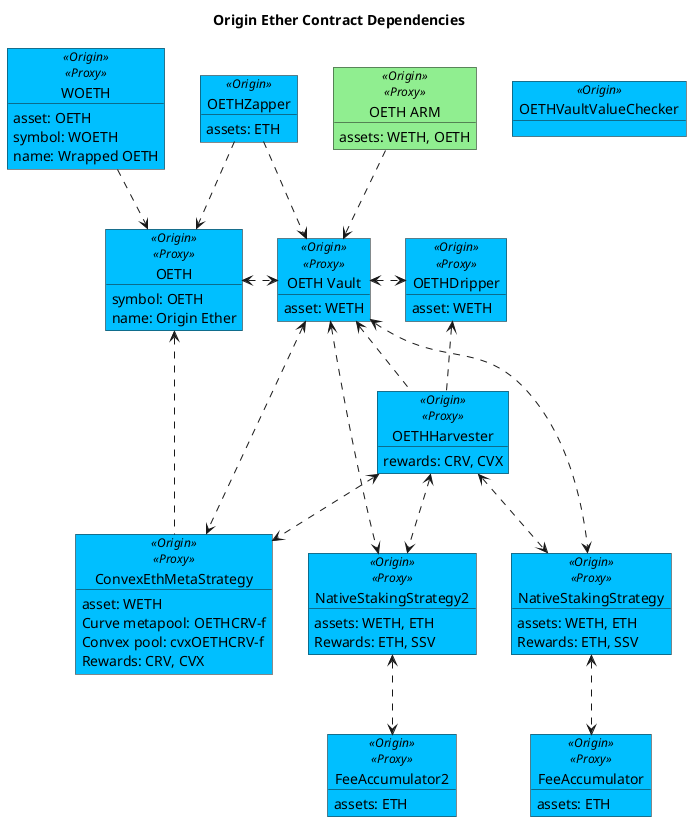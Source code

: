 @startuml

!$originColor = DeepSkyBlue
' !$originColor = WhiteSmoke
!$newColor = LightGreen
!$changedColor = Orange
!$thirdPartyColor = WhiteSmoke

' legend
' blue - Origin
' ' green - new
' ' orange - changed
' white - 3rd Party
' end legend

title "Origin Ether Contract Dependencies"

object "OETHZapper" as zap <<Origin>> #$originColor {
    assets: ETH
}

' object "ARM Router" as router <<Origin>><<Proxy>> #$newColor {
' }

object "OETH ARM" as arm <<Origin>><<Proxy>> #$newColor {
    assets: WETH, OETH
}


object "OETHDripper" as drip <<Origin>><<Proxy>> #$originColor {
    asset: WETH
}

object "OETHVaultValueChecker" as checker <<Origin>> #$originColor {
}

object "WOETH" as woeth <<Origin>><<Proxy>> #$originColor {
    asset: OETH
    symbol: WOETH
    name: Wrapped OETH
}

object "OETH" as oeth <<Origin>><<Proxy>> #$originColor {
    symbol: OETH
    name: Origin Ether
}

object "OETH Vault" as oethv <<Origin>><<Proxy>> #$originColor {
asset: WETH
}

object "OETHHarvester" as harv <<Origin>><<Proxy>> #$originColor {
    rewards: CRV, CVX
}

' Strategies
object "ConvexEthMetaStrategy" as cvxStrat <<Origin>><<Proxy>> #$originColor {
    asset: WETH
    Curve metapool: OETHCRV-f
    Convex pool: cvxOETHCRV-f
    Rewards: CRV, CVX
}

object "NativeStakingStrategy" as nativeStrat <<Origin>><<Proxy>> #$originColor {
    assets: WETH, ETH
    Rewards: ETH, SSV
}

object "FeeAccumulator" as feeAcc <<Origin>><<Proxy>> #$originColor {
    assets: ETH
}

object "NativeStakingStrategy2" as nativeStrat2 <<Origin>><<Proxy>> #$originColor {
    assets: WETH, ETH
    Rewards: ETH, SSV
}

object "FeeAccumulator2" as feeAcc2 <<Origin>><<Proxy>> #$originColor {
    assets: ETH
}

' ' Oracle
' object "OETHOracleRouter" as oracle <<Origin>> #$originColor {
' pairs:
'     CRV/ETH
'     CVX/ETH 
' }

' ' SushiSwap
' object "UniswapV2Router02" as sushi <<SushiSwap>> {
'     pairs: CRV/ETH, CVX/ETH
' }

' ' Curve
' object "Gauge" as gauge <<Curve>> {
'     asset: OETHCRV-f
'     symbol: OETHCRV-f-gauge
'     name: Curve.fi OETHCRV-f Gauge Deposit
' }
' object "StableSwap" as crvPool <<Curve>> {
'     assets: [ETH, OETH]
'     symbol: OETHCRV-f
'     name: Curve.fi Factory Pool: OETH
' }
' ' Convex
' object "Booster" as cvxBoost <<Convex>> {
' }
' object "BaseRewardPool" as cvxPool <<Convex>> {
' }
' ' object "DepositToken" as cvxPoolLp <<Convex>> {
' '     symbol: cvxOUSD3CRV-f
' '     name: Origin Dollar Convex Deposit
' ' }

' ' SSV
' object "SSV Network" as ssvNet <<SSV>> #$thirdPartyColor {
' assets: ETH, SSV
' }

' ' SSV
' object "SSV Network" as ssvNet <<SSV>> #$thirdPartyColor {
' assets: ETH, SSV
' }

' object "Deposit" as bDep <<Beacon>> #$thirdPartyColor {
' assets: ETH
' }


' ' Assets
' object "WETH9" as weth <<Dapphub>> {
'     symbol: WETH
'     name: Wrapped Ether
' }

' ' Rewards 
' object "ConvexToken" as cvx <<Convex>> {
'     symbol: CVX
'     name: Convex Token
' }

' object "Curve DAO Token" as crv <<Convex>> {
'     symbol: CRV
'     name: Curve DAO Token
' }

zap ..> oeth
zap ..> oethv
' zap .....> weth

' router ..> arm
arm ..> oethv

' drip .....> weth
oethv <.> drip

' checker ..> oeth
' checker ..> oethv

oethv <.. harv 
drip <.. harv 
' harv ...> sushi
' harv ...> cvx
' harv ...> crv

woeth ..> oeth
oeth <.> oethv
' oethv ..> oracle
' oracle ...> chain

' Convex ETH Metapool Strategy
harv <..> cvxStrat
oethv <...> cvxStrat
oeth <... cvxStrat

harv <..> nativeStrat
oethv <...> nativeStrat
nativeStrat <..> feeAcc
' nativeStrat ..> ssvNet
' nativeStrat ..> bDep

harv <..> nativeStrat2
oethv <...> nativeStrat2
nativeStrat2 <..> feeAcc2
' nativeStrat2 ...> ssvNet
' nativeStrat2 ...> bDep

' cvxStrat ...> crvPool
' cvxStrat ....> cvxPool
' cvxStrat ...> cvxBoost
' cvxStrat ...> weth
' cvxStrat ...> cvx
' cvxStrat ...> crv
' cvxPool ..> cvxPoolLp
' cvxPool ..> crv
' gauge <. cvxPool
' crvPool <.. gauge
' oeth <... crvPool
' cvxBoost ..> cvxPool

' ' Vault to Assets
' oethv ....> weth

@enduml